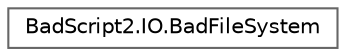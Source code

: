 digraph "Graphical Class Hierarchy"
{
 // LATEX_PDF_SIZE
  bgcolor="transparent";
  edge [fontname=Helvetica,fontsize=10,labelfontname=Helvetica,labelfontsize=10];
  node [fontname=Helvetica,fontsize=10,shape=box,height=0.2,width=0.4];
  rankdir="LR";
  Node0 [id="Node000000",label="BadScript2.IO.BadFileSystem",height=0.2,width=0.4,color="grey40", fillcolor="white", style="filled",URL="$class_bad_script2_1_1_i_o_1_1_bad_file_system.html",tooltip="Public interface for the filesystem abstraction of the BadScript Engine."];
}
